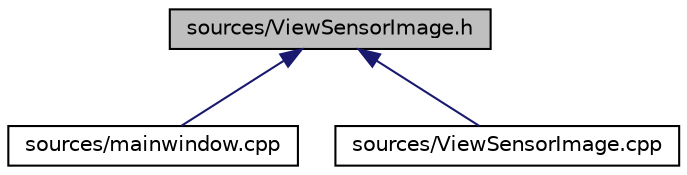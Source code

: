 digraph "sources/ViewSensorImage.h"
{
  edge [fontname="Helvetica",fontsize="10",labelfontname="Helvetica",labelfontsize="10"];
  node [fontname="Helvetica",fontsize="10",shape=record];
  Node3 [label="sources/ViewSensorImage.h",height=0.2,width=0.4,color="black", fillcolor="grey75", style="filled", fontcolor="black"];
  Node3 -> Node4 [dir="back",color="midnightblue",fontsize="10",style="solid"];
  Node4 [label="sources/mainwindow.cpp",height=0.2,width=0.4,color="black", fillcolor="white", style="filled",URL="$mainwindow_8cpp.html"];
  Node3 -> Node5 [dir="back",color="midnightblue",fontsize="10",style="solid"];
  Node5 [label="sources/ViewSensorImage.cpp",height=0.2,width=0.4,color="black", fillcolor="white", style="filled",URL="$_view_sensor_image_8cpp.html"];
}
